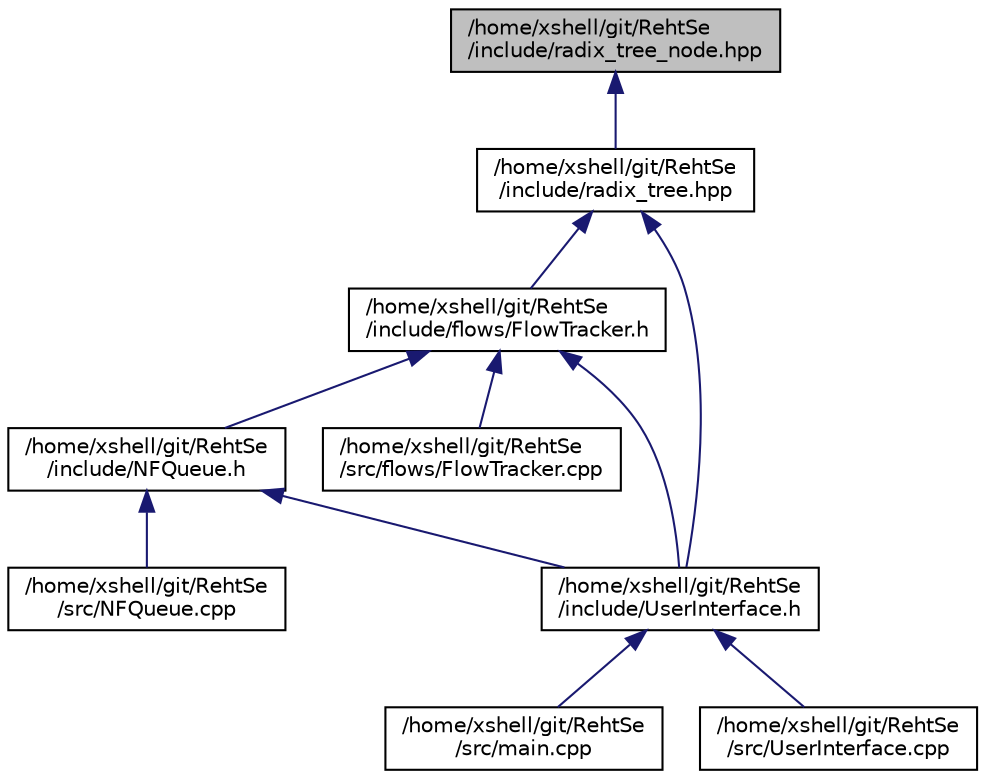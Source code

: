 digraph "/home/xshell/git/RehtSe/include/radix_tree_node.hpp"
{
  edge [fontname="Helvetica",fontsize="10",labelfontname="Helvetica",labelfontsize="10"];
  node [fontname="Helvetica",fontsize="10",shape=record];
  Node1 [label="/home/xshell/git/RehtSe\l/include/radix_tree_node.hpp",height=0.2,width=0.4,color="black", fillcolor="grey75", style="filled", fontcolor="black"];
  Node1 -> Node2 [dir="back",color="midnightblue",fontsize="10",style="solid",fontname="Helvetica"];
  Node2 [label="/home/xshell/git/RehtSe\l/include/radix_tree.hpp",height=0.2,width=0.4,color="black", fillcolor="white", style="filled",URL="$radix__tree_8hpp.html"];
  Node2 -> Node3 [dir="back",color="midnightblue",fontsize="10",style="solid",fontname="Helvetica"];
  Node3 [label="/home/xshell/git/RehtSe\l/include/flows/FlowTracker.h",height=0.2,width=0.4,color="black", fillcolor="white", style="filled",URL="$_flow_tracker_8h.html"];
  Node3 -> Node4 [dir="back",color="midnightblue",fontsize="10",style="solid",fontname="Helvetica"];
  Node4 [label="/home/xshell/git/RehtSe\l/include/NFQueue.h",height=0.2,width=0.4,color="black", fillcolor="white", style="filled",URL="$_n_f_queue_8h.html"];
  Node4 -> Node5 [dir="back",color="midnightblue",fontsize="10",style="solid",fontname="Helvetica"];
  Node5 [label="/home/xshell/git/RehtSe\l/include/UserInterface.h",height=0.2,width=0.4,color="black", fillcolor="white", style="filled",URL="$_user_interface_8h.html"];
  Node5 -> Node6 [dir="back",color="midnightblue",fontsize="10",style="solid",fontname="Helvetica"];
  Node6 [label="/home/xshell/git/RehtSe\l/src/main.cpp",height=0.2,width=0.4,color="black", fillcolor="white", style="filled",URL="$main_8cpp.html"];
  Node5 -> Node7 [dir="back",color="midnightblue",fontsize="10",style="solid",fontname="Helvetica"];
  Node7 [label="/home/xshell/git/RehtSe\l/src/UserInterface.cpp",height=0.2,width=0.4,color="black", fillcolor="white", style="filled",URL="$_user_interface_8cpp.html"];
  Node4 -> Node8 [dir="back",color="midnightblue",fontsize="10",style="solid",fontname="Helvetica"];
  Node8 [label="/home/xshell/git/RehtSe\l/src/NFQueue.cpp",height=0.2,width=0.4,color="black", fillcolor="white", style="filled",URL="$_n_f_queue_8cpp.html"];
  Node3 -> Node5 [dir="back",color="midnightblue",fontsize="10",style="solid",fontname="Helvetica"];
  Node3 -> Node9 [dir="back",color="midnightblue",fontsize="10",style="solid",fontname="Helvetica"];
  Node9 [label="/home/xshell/git/RehtSe\l/src/flows/FlowTracker.cpp",height=0.2,width=0.4,color="black", fillcolor="white", style="filled",URL="$_flow_tracker_8cpp.html"];
  Node2 -> Node5 [dir="back",color="midnightblue",fontsize="10",style="solid",fontname="Helvetica"];
}
